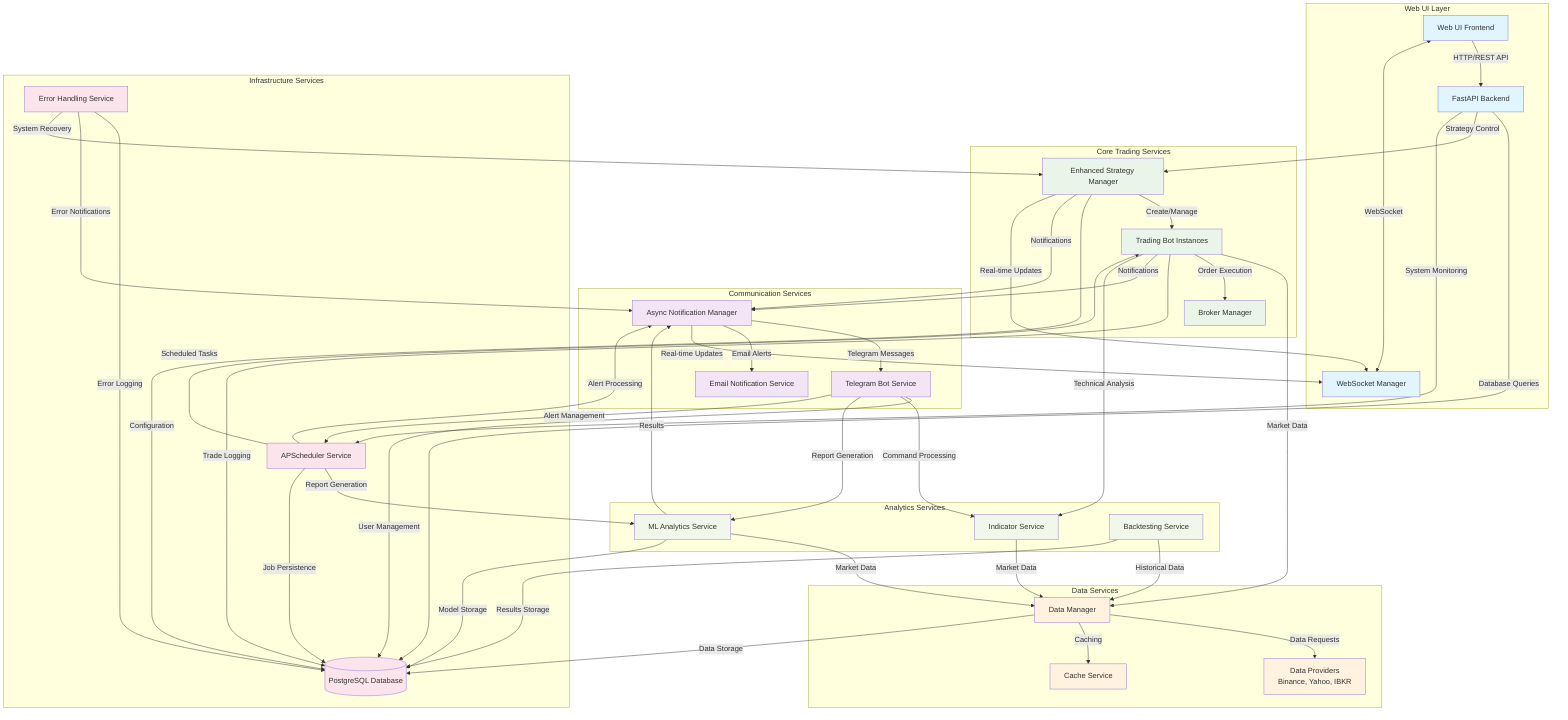 graph TB
    %% Service Communication Patterns
    %% This diagram shows how services communicate with each other

    subgraph "Web UI Layer"
        WebUI[Web UI Frontend]
        WebAPI[FastAPI Backend]
        WebSocket[WebSocket Manager]
    end

    subgraph "Communication Services"
        TelegramBot[Telegram Bot Service]
        EmailService[Email Notification Service]
        NotificationMgr[Async Notification Manager]
    end

    subgraph "Core Trading Services"
        StrategyMgr[Enhanced Strategy Manager]
        TradingBot[Trading Bot Instances]
        BrokerMgr[Broker Manager]
    end

    subgraph "Data Services"
        DataMgr[Data Manager]
        DataProviders[Data Providers<br/>Binance, Yahoo, IBKR]
        CacheService[Cache Service]
    end

    subgraph "Infrastructure Services"
        Database[(PostgreSQL Database)]
        JobScheduler[APScheduler Service]
        ErrorHandler[Error Handling Service]
    end

    subgraph "Analytics Services"
        MLService[ML Analytics Service]
        IndicatorService[Indicator Service]
        BacktestService[Backtesting Service]
    end

    %% Web UI Communications
    WebUI -->|HTTP/REST API| WebAPI
    WebUI <-->|WebSocket| WebSocket
    WebAPI -->|Database Queries| Database
    WebAPI -->|Strategy Control| StrategyMgr
    WebAPI -->|System Monitoring| JobScheduler

    %% Strategy Manager Communications
    StrategyMgr -->|Create/Manage| TradingBot
    StrategyMgr -->|Configuration| Database
    StrategyMgr -->|Notifications| NotificationMgr
    StrategyMgr -->|Real-time Updates| WebSocket

    %% Trading Bot Communications
    TradingBot -->|Market Data| DataMgr
    TradingBot -->|Order Execution| BrokerMgr
    TradingBot -->|Trade Logging| Database
    TradingBot -->|Notifications| NotificationMgr
    TradingBot -->|Technical Analysis| IndicatorService

    %% Data Manager Communications
    DataMgr -->|Data Requests| DataProviders
    DataMgr -->|Caching| CacheService
    DataMgr -->|Data Storage| Database

    %% Notification Manager Communications
    NotificationMgr -->|Telegram Messages| TelegramBot
    NotificationMgr -->|Email Alerts| EmailService
    NotificationMgr -->|Real-time Updates| WebSocket

    %% Telegram Bot Communications
    TelegramBot -->|User Management| Database
    TelegramBot -->|Command Processing| IndicatorService
    TelegramBot -->|Report Generation| MLService
    TelegramBot -->|Alert Management| JobScheduler

    %% Job Scheduler Communications
    JobScheduler -->|Scheduled Tasks| TradingBot
    JobScheduler -->|Report Generation| MLService
    JobScheduler -->|Alert Processing| NotificationMgr
    JobScheduler -->|Job Persistence| Database

    %% Error Handling Communications
    ErrorHandler -->|Error Logging| Database
    ErrorHandler -->|Error Notifications| NotificationMgr
    ErrorHandler -->|System Recovery| StrategyMgr

    %% Analytics Communications
    MLService -->|Market Data| DataMgr
    MLService -->|Model Storage| Database
    MLService -->|Results| NotificationMgr
    IndicatorService -->|Market Data| DataMgr
    BacktestService -->|Historical Data| DataMgr
    BacktestService -->|Results Storage| Database

    %% Styling
    classDef webLayer fill:#e1f5fe
    classDef commLayer fill:#f3e5f5
    classDef coreLayer fill:#e8f5e8
    classDef dataLayer fill:#fff3e0
    classDef infraLayer fill:#fce4ec
    classDef analyticsLayer fill:#f1f8e9

    class WebUI,WebAPI,WebSocket webLayer
    class TelegramBot,EmailService,NotificationMgr commLayer
    class StrategyMgr,TradingBot,BrokerMgr coreLayer
    class DataMgr,DataProviders,CacheService dataLayer
    class Database,JobScheduler,ErrorHandler infraLayer
    class MLService,IndicatorService,BacktestService analyticsLayer